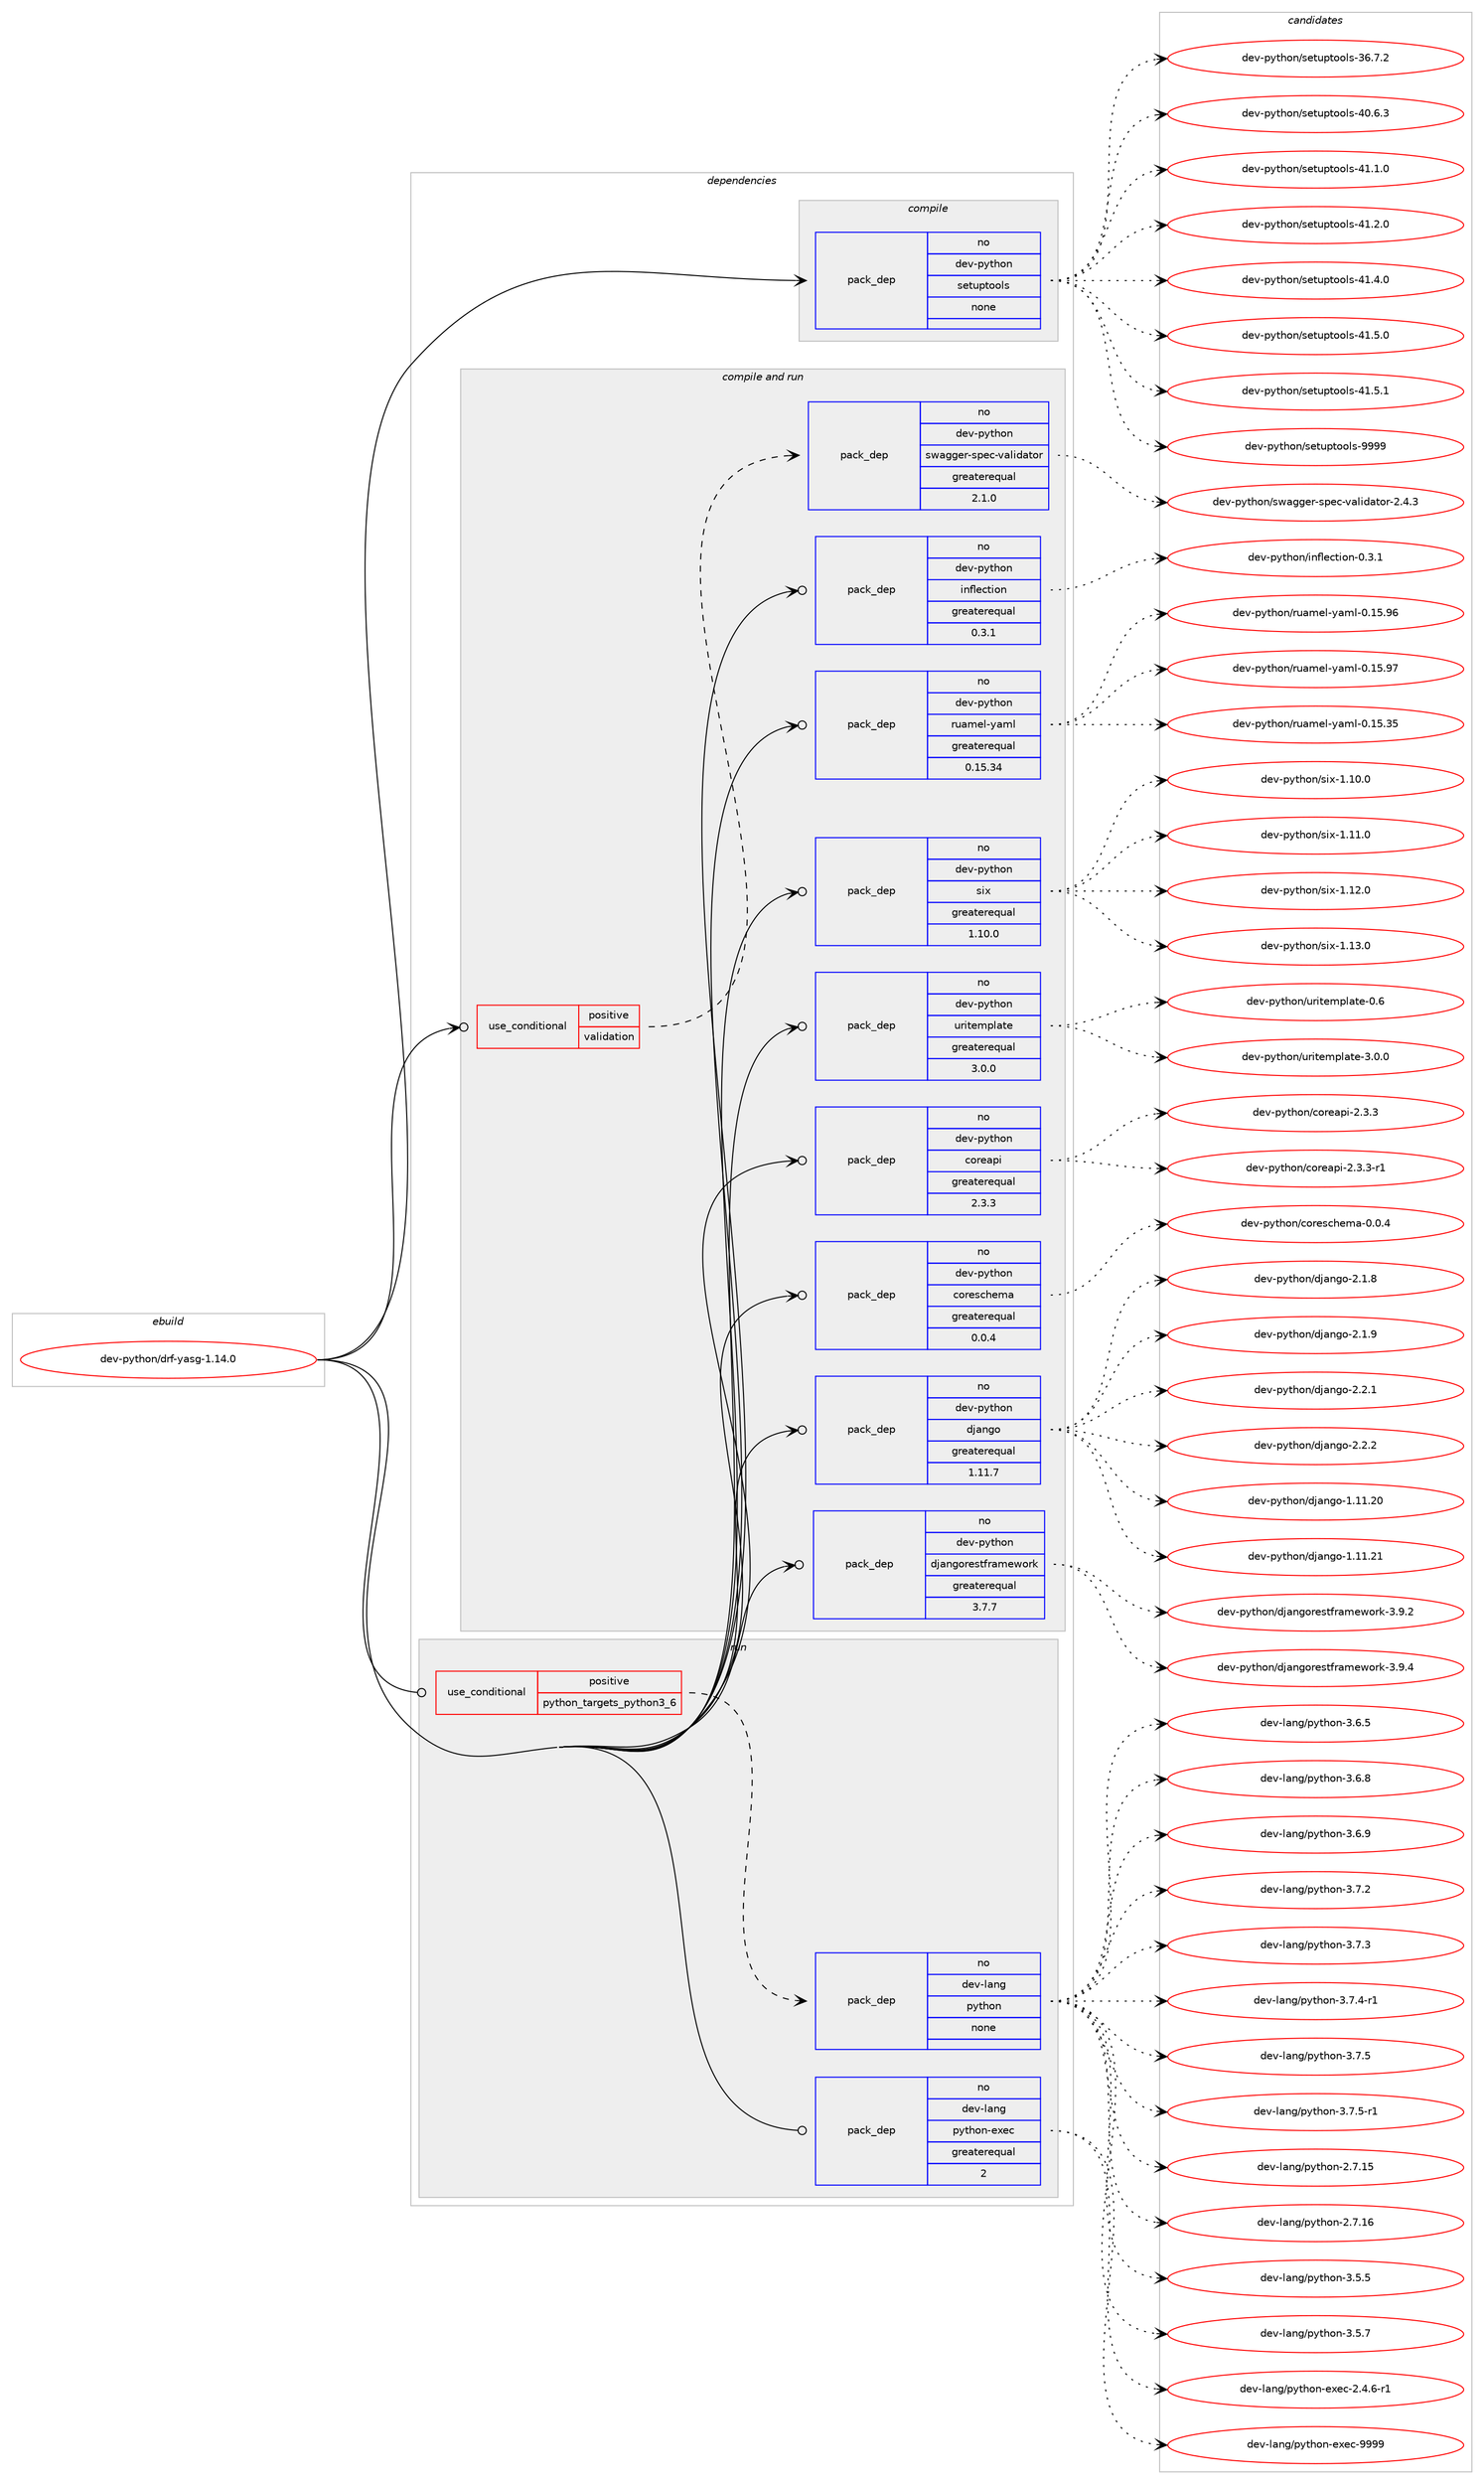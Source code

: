 digraph prolog {

# *************
# Graph options
# *************

newrank=true;
concentrate=true;
compound=true;
graph [rankdir=LR,fontname=Helvetica,fontsize=10,ranksep=1.5];#, ranksep=2.5, nodesep=0.2];
edge  [arrowhead=vee];
node  [fontname=Helvetica,fontsize=10];

# **********
# The ebuild
# **********

subgraph cluster_leftcol {
color=gray;
rank=same;
label=<<i>ebuild</i>>;
id [label="dev-python/drf-yasg-1.14.0", color=red, width=4, href="../dev-python/drf-yasg-1.14.0.svg"];
}

# ****************
# The dependencies
# ****************

subgraph cluster_midcol {
color=gray;
label=<<i>dependencies</i>>;
subgraph cluster_compile {
fillcolor="#eeeeee";
style=filled;
label=<<i>compile</i>>;
subgraph pack452233 {
dependency602880 [label=<<TABLE BORDER="0" CELLBORDER="1" CELLSPACING="0" CELLPADDING="4" WIDTH="220"><TR><TD ROWSPAN="6" CELLPADDING="30">pack_dep</TD></TR><TR><TD WIDTH="110">no</TD></TR><TR><TD>dev-python</TD></TR><TR><TD>setuptools</TD></TR><TR><TD>none</TD></TR><TR><TD></TD></TR></TABLE>>, shape=none, color=blue];
}
id:e -> dependency602880:w [weight=20,style="solid",arrowhead="vee"];
}
subgraph cluster_compileandrun {
fillcolor="#eeeeee";
style=filled;
label=<<i>compile and run</i>>;
subgraph cond138853 {
dependency602881 [label=<<TABLE BORDER="0" CELLBORDER="1" CELLSPACING="0" CELLPADDING="4"><TR><TD ROWSPAN="3" CELLPADDING="10">use_conditional</TD></TR><TR><TD>positive</TD></TR><TR><TD>validation</TD></TR></TABLE>>, shape=none, color=red];
subgraph pack452234 {
dependency602882 [label=<<TABLE BORDER="0" CELLBORDER="1" CELLSPACING="0" CELLPADDING="4" WIDTH="220"><TR><TD ROWSPAN="6" CELLPADDING="30">pack_dep</TD></TR><TR><TD WIDTH="110">no</TD></TR><TR><TD>dev-python</TD></TR><TR><TD>swagger-spec-validator</TD></TR><TR><TD>greaterequal</TD></TR><TR><TD>2.1.0</TD></TR></TABLE>>, shape=none, color=blue];
}
dependency602881:e -> dependency602882:w [weight=20,style="dashed",arrowhead="vee"];
}
id:e -> dependency602881:w [weight=20,style="solid",arrowhead="odotvee"];
subgraph pack452235 {
dependency602883 [label=<<TABLE BORDER="0" CELLBORDER="1" CELLSPACING="0" CELLPADDING="4" WIDTH="220"><TR><TD ROWSPAN="6" CELLPADDING="30">pack_dep</TD></TR><TR><TD WIDTH="110">no</TD></TR><TR><TD>dev-python</TD></TR><TR><TD>coreapi</TD></TR><TR><TD>greaterequal</TD></TR><TR><TD>2.3.3</TD></TR></TABLE>>, shape=none, color=blue];
}
id:e -> dependency602883:w [weight=20,style="solid",arrowhead="odotvee"];
subgraph pack452236 {
dependency602884 [label=<<TABLE BORDER="0" CELLBORDER="1" CELLSPACING="0" CELLPADDING="4" WIDTH="220"><TR><TD ROWSPAN="6" CELLPADDING="30">pack_dep</TD></TR><TR><TD WIDTH="110">no</TD></TR><TR><TD>dev-python</TD></TR><TR><TD>coreschema</TD></TR><TR><TD>greaterequal</TD></TR><TR><TD>0.0.4</TD></TR></TABLE>>, shape=none, color=blue];
}
id:e -> dependency602884:w [weight=20,style="solid",arrowhead="odotvee"];
subgraph pack452237 {
dependency602885 [label=<<TABLE BORDER="0" CELLBORDER="1" CELLSPACING="0" CELLPADDING="4" WIDTH="220"><TR><TD ROWSPAN="6" CELLPADDING="30">pack_dep</TD></TR><TR><TD WIDTH="110">no</TD></TR><TR><TD>dev-python</TD></TR><TR><TD>django</TD></TR><TR><TD>greaterequal</TD></TR><TR><TD>1.11.7</TD></TR></TABLE>>, shape=none, color=blue];
}
id:e -> dependency602885:w [weight=20,style="solid",arrowhead="odotvee"];
subgraph pack452238 {
dependency602886 [label=<<TABLE BORDER="0" CELLBORDER="1" CELLSPACING="0" CELLPADDING="4" WIDTH="220"><TR><TD ROWSPAN="6" CELLPADDING="30">pack_dep</TD></TR><TR><TD WIDTH="110">no</TD></TR><TR><TD>dev-python</TD></TR><TR><TD>djangorestframework</TD></TR><TR><TD>greaterequal</TD></TR><TR><TD>3.7.7</TD></TR></TABLE>>, shape=none, color=blue];
}
id:e -> dependency602886:w [weight=20,style="solid",arrowhead="odotvee"];
subgraph pack452239 {
dependency602887 [label=<<TABLE BORDER="0" CELLBORDER="1" CELLSPACING="0" CELLPADDING="4" WIDTH="220"><TR><TD ROWSPAN="6" CELLPADDING="30">pack_dep</TD></TR><TR><TD WIDTH="110">no</TD></TR><TR><TD>dev-python</TD></TR><TR><TD>inflection</TD></TR><TR><TD>greaterequal</TD></TR><TR><TD>0.3.1</TD></TR></TABLE>>, shape=none, color=blue];
}
id:e -> dependency602887:w [weight=20,style="solid",arrowhead="odotvee"];
subgraph pack452240 {
dependency602888 [label=<<TABLE BORDER="0" CELLBORDER="1" CELLSPACING="0" CELLPADDING="4" WIDTH="220"><TR><TD ROWSPAN="6" CELLPADDING="30">pack_dep</TD></TR><TR><TD WIDTH="110">no</TD></TR><TR><TD>dev-python</TD></TR><TR><TD>ruamel-yaml</TD></TR><TR><TD>greaterequal</TD></TR><TR><TD>0.15.34</TD></TR></TABLE>>, shape=none, color=blue];
}
id:e -> dependency602888:w [weight=20,style="solid",arrowhead="odotvee"];
subgraph pack452241 {
dependency602889 [label=<<TABLE BORDER="0" CELLBORDER="1" CELLSPACING="0" CELLPADDING="4" WIDTH="220"><TR><TD ROWSPAN="6" CELLPADDING="30">pack_dep</TD></TR><TR><TD WIDTH="110">no</TD></TR><TR><TD>dev-python</TD></TR><TR><TD>six</TD></TR><TR><TD>greaterequal</TD></TR><TR><TD>1.10.0</TD></TR></TABLE>>, shape=none, color=blue];
}
id:e -> dependency602889:w [weight=20,style="solid",arrowhead="odotvee"];
subgraph pack452242 {
dependency602890 [label=<<TABLE BORDER="0" CELLBORDER="1" CELLSPACING="0" CELLPADDING="4" WIDTH="220"><TR><TD ROWSPAN="6" CELLPADDING="30">pack_dep</TD></TR><TR><TD WIDTH="110">no</TD></TR><TR><TD>dev-python</TD></TR><TR><TD>uritemplate</TD></TR><TR><TD>greaterequal</TD></TR><TR><TD>3.0.0</TD></TR></TABLE>>, shape=none, color=blue];
}
id:e -> dependency602890:w [weight=20,style="solid",arrowhead="odotvee"];
}
subgraph cluster_run {
fillcolor="#eeeeee";
style=filled;
label=<<i>run</i>>;
subgraph cond138854 {
dependency602891 [label=<<TABLE BORDER="0" CELLBORDER="1" CELLSPACING="0" CELLPADDING="4"><TR><TD ROWSPAN="3" CELLPADDING="10">use_conditional</TD></TR><TR><TD>positive</TD></TR><TR><TD>python_targets_python3_6</TD></TR></TABLE>>, shape=none, color=red];
subgraph pack452243 {
dependency602892 [label=<<TABLE BORDER="0" CELLBORDER="1" CELLSPACING="0" CELLPADDING="4" WIDTH="220"><TR><TD ROWSPAN="6" CELLPADDING="30">pack_dep</TD></TR><TR><TD WIDTH="110">no</TD></TR><TR><TD>dev-lang</TD></TR><TR><TD>python</TD></TR><TR><TD>none</TD></TR><TR><TD></TD></TR></TABLE>>, shape=none, color=blue];
}
dependency602891:e -> dependency602892:w [weight=20,style="dashed",arrowhead="vee"];
}
id:e -> dependency602891:w [weight=20,style="solid",arrowhead="odot"];
subgraph pack452244 {
dependency602893 [label=<<TABLE BORDER="0" CELLBORDER="1" CELLSPACING="0" CELLPADDING="4" WIDTH="220"><TR><TD ROWSPAN="6" CELLPADDING="30">pack_dep</TD></TR><TR><TD WIDTH="110">no</TD></TR><TR><TD>dev-lang</TD></TR><TR><TD>python-exec</TD></TR><TR><TD>greaterequal</TD></TR><TR><TD>2</TD></TR></TABLE>>, shape=none, color=blue];
}
id:e -> dependency602893:w [weight=20,style="solid",arrowhead="odot"];
}
}

# **************
# The candidates
# **************

subgraph cluster_choices {
rank=same;
color=gray;
label=<<i>candidates</i>>;

subgraph choice452233 {
color=black;
nodesep=1;
choice100101118451121211161041111104711510111611711211611111110811545515446554650 [label="dev-python/setuptools-36.7.2", color=red, width=4,href="../dev-python/setuptools-36.7.2.svg"];
choice100101118451121211161041111104711510111611711211611111110811545524846544651 [label="dev-python/setuptools-40.6.3", color=red, width=4,href="../dev-python/setuptools-40.6.3.svg"];
choice100101118451121211161041111104711510111611711211611111110811545524946494648 [label="dev-python/setuptools-41.1.0", color=red, width=4,href="../dev-python/setuptools-41.1.0.svg"];
choice100101118451121211161041111104711510111611711211611111110811545524946504648 [label="dev-python/setuptools-41.2.0", color=red, width=4,href="../dev-python/setuptools-41.2.0.svg"];
choice100101118451121211161041111104711510111611711211611111110811545524946524648 [label="dev-python/setuptools-41.4.0", color=red, width=4,href="../dev-python/setuptools-41.4.0.svg"];
choice100101118451121211161041111104711510111611711211611111110811545524946534648 [label="dev-python/setuptools-41.5.0", color=red, width=4,href="../dev-python/setuptools-41.5.0.svg"];
choice100101118451121211161041111104711510111611711211611111110811545524946534649 [label="dev-python/setuptools-41.5.1", color=red, width=4,href="../dev-python/setuptools-41.5.1.svg"];
choice10010111845112121116104111110471151011161171121161111111081154557575757 [label="dev-python/setuptools-9999", color=red, width=4,href="../dev-python/setuptools-9999.svg"];
dependency602880:e -> choice100101118451121211161041111104711510111611711211611111110811545515446554650:w [style=dotted,weight="100"];
dependency602880:e -> choice100101118451121211161041111104711510111611711211611111110811545524846544651:w [style=dotted,weight="100"];
dependency602880:e -> choice100101118451121211161041111104711510111611711211611111110811545524946494648:w [style=dotted,weight="100"];
dependency602880:e -> choice100101118451121211161041111104711510111611711211611111110811545524946504648:w [style=dotted,weight="100"];
dependency602880:e -> choice100101118451121211161041111104711510111611711211611111110811545524946524648:w [style=dotted,weight="100"];
dependency602880:e -> choice100101118451121211161041111104711510111611711211611111110811545524946534648:w [style=dotted,weight="100"];
dependency602880:e -> choice100101118451121211161041111104711510111611711211611111110811545524946534649:w [style=dotted,weight="100"];
dependency602880:e -> choice10010111845112121116104111110471151011161171121161111111081154557575757:w [style=dotted,weight="100"];
}
subgraph choice452234 {
color=black;
nodesep=1;
choice1001011184511212111610411111047115119971031031011144511511210199451189710810510097116111114455046524651 [label="dev-python/swagger-spec-validator-2.4.3", color=red, width=4,href="../dev-python/swagger-spec-validator-2.4.3.svg"];
dependency602882:e -> choice1001011184511212111610411111047115119971031031011144511511210199451189710810510097116111114455046524651:w [style=dotted,weight="100"];
}
subgraph choice452235 {
color=black;
nodesep=1;
choice10010111845112121116104111110479911111410197112105455046514651 [label="dev-python/coreapi-2.3.3", color=red, width=4,href="../dev-python/coreapi-2.3.3.svg"];
choice100101118451121211161041111104799111114101971121054550465146514511449 [label="dev-python/coreapi-2.3.3-r1", color=red, width=4,href="../dev-python/coreapi-2.3.3-r1.svg"];
dependency602883:e -> choice10010111845112121116104111110479911111410197112105455046514651:w [style=dotted,weight="100"];
dependency602883:e -> choice100101118451121211161041111104799111114101971121054550465146514511449:w [style=dotted,weight="100"];
}
subgraph choice452236 {
color=black;
nodesep=1;
choice1001011184511212111610411111047991111141011159910410110997454846484652 [label="dev-python/coreschema-0.0.4", color=red, width=4,href="../dev-python/coreschema-0.0.4.svg"];
dependency602884:e -> choice1001011184511212111610411111047991111141011159910410110997454846484652:w [style=dotted,weight="100"];
}
subgraph choice452237 {
color=black;
nodesep=1;
choice1001011184511212111610411111047100106971101031114549464949465048 [label="dev-python/django-1.11.20", color=red, width=4,href="../dev-python/django-1.11.20.svg"];
choice1001011184511212111610411111047100106971101031114549464949465049 [label="dev-python/django-1.11.21", color=red, width=4,href="../dev-python/django-1.11.21.svg"];
choice100101118451121211161041111104710010697110103111455046494656 [label="dev-python/django-2.1.8", color=red, width=4,href="../dev-python/django-2.1.8.svg"];
choice100101118451121211161041111104710010697110103111455046494657 [label="dev-python/django-2.1.9", color=red, width=4,href="../dev-python/django-2.1.9.svg"];
choice100101118451121211161041111104710010697110103111455046504649 [label="dev-python/django-2.2.1", color=red, width=4,href="../dev-python/django-2.2.1.svg"];
choice100101118451121211161041111104710010697110103111455046504650 [label="dev-python/django-2.2.2", color=red, width=4,href="../dev-python/django-2.2.2.svg"];
dependency602885:e -> choice1001011184511212111610411111047100106971101031114549464949465048:w [style=dotted,weight="100"];
dependency602885:e -> choice1001011184511212111610411111047100106971101031114549464949465049:w [style=dotted,weight="100"];
dependency602885:e -> choice100101118451121211161041111104710010697110103111455046494656:w [style=dotted,weight="100"];
dependency602885:e -> choice100101118451121211161041111104710010697110103111455046494657:w [style=dotted,weight="100"];
dependency602885:e -> choice100101118451121211161041111104710010697110103111455046504649:w [style=dotted,weight="100"];
dependency602885:e -> choice100101118451121211161041111104710010697110103111455046504650:w [style=dotted,weight="100"];
}
subgraph choice452238 {
color=black;
nodesep=1;
choice10010111845112121116104111110471001069711010311111410111511610211497109101119111114107455146574650 [label="dev-python/djangorestframework-3.9.2", color=red, width=4,href="../dev-python/djangorestframework-3.9.2.svg"];
choice10010111845112121116104111110471001069711010311111410111511610211497109101119111114107455146574652 [label="dev-python/djangorestframework-3.9.4", color=red, width=4,href="../dev-python/djangorestframework-3.9.4.svg"];
dependency602886:e -> choice10010111845112121116104111110471001069711010311111410111511610211497109101119111114107455146574650:w [style=dotted,weight="100"];
dependency602886:e -> choice10010111845112121116104111110471001069711010311111410111511610211497109101119111114107455146574652:w [style=dotted,weight="100"];
}
subgraph choice452239 {
color=black;
nodesep=1;
choice100101118451121211161041111104710511010210810199116105111110454846514649 [label="dev-python/inflection-0.3.1", color=red, width=4,href="../dev-python/inflection-0.3.1.svg"];
dependency602887:e -> choice100101118451121211161041111104710511010210810199116105111110454846514649:w [style=dotted,weight="100"];
}
subgraph choice452240 {
color=black;
nodesep=1;
choice10010111845112121116104111110471141179710910110845121971091084548464953465153 [label="dev-python/ruamel-yaml-0.15.35", color=red, width=4,href="../dev-python/ruamel-yaml-0.15.35.svg"];
choice10010111845112121116104111110471141179710910110845121971091084548464953465754 [label="dev-python/ruamel-yaml-0.15.96", color=red, width=4,href="../dev-python/ruamel-yaml-0.15.96.svg"];
choice10010111845112121116104111110471141179710910110845121971091084548464953465755 [label="dev-python/ruamel-yaml-0.15.97", color=red, width=4,href="../dev-python/ruamel-yaml-0.15.97.svg"];
dependency602888:e -> choice10010111845112121116104111110471141179710910110845121971091084548464953465153:w [style=dotted,weight="100"];
dependency602888:e -> choice10010111845112121116104111110471141179710910110845121971091084548464953465754:w [style=dotted,weight="100"];
dependency602888:e -> choice10010111845112121116104111110471141179710910110845121971091084548464953465755:w [style=dotted,weight="100"];
}
subgraph choice452241 {
color=black;
nodesep=1;
choice100101118451121211161041111104711510512045494649484648 [label="dev-python/six-1.10.0", color=red, width=4,href="../dev-python/six-1.10.0.svg"];
choice100101118451121211161041111104711510512045494649494648 [label="dev-python/six-1.11.0", color=red, width=4,href="../dev-python/six-1.11.0.svg"];
choice100101118451121211161041111104711510512045494649504648 [label="dev-python/six-1.12.0", color=red, width=4,href="../dev-python/six-1.12.0.svg"];
choice100101118451121211161041111104711510512045494649514648 [label="dev-python/six-1.13.0", color=red, width=4,href="../dev-python/six-1.13.0.svg"];
dependency602889:e -> choice100101118451121211161041111104711510512045494649484648:w [style=dotted,weight="100"];
dependency602889:e -> choice100101118451121211161041111104711510512045494649494648:w [style=dotted,weight="100"];
dependency602889:e -> choice100101118451121211161041111104711510512045494649504648:w [style=dotted,weight="100"];
dependency602889:e -> choice100101118451121211161041111104711510512045494649514648:w [style=dotted,weight="100"];
}
subgraph choice452242 {
color=black;
nodesep=1;
choice10010111845112121116104111110471171141051161011091121089711610145484654 [label="dev-python/uritemplate-0.6", color=red, width=4,href="../dev-python/uritemplate-0.6.svg"];
choice100101118451121211161041111104711711410511610110911210897116101455146484648 [label="dev-python/uritemplate-3.0.0", color=red, width=4,href="../dev-python/uritemplate-3.0.0.svg"];
dependency602890:e -> choice10010111845112121116104111110471171141051161011091121089711610145484654:w [style=dotted,weight="100"];
dependency602890:e -> choice100101118451121211161041111104711711410511610110911210897116101455146484648:w [style=dotted,weight="100"];
}
subgraph choice452243 {
color=black;
nodesep=1;
choice10010111845108971101034711212111610411111045504655464953 [label="dev-lang/python-2.7.15", color=red, width=4,href="../dev-lang/python-2.7.15.svg"];
choice10010111845108971101034711212111610411111045504655464954 [label="dev-lang/python-2.7.16", color=red, width=4,href="../dev-lang/python-2.7.16.svg"];
choice100101118451089711010347112121116104111110455146534653 [label="dev-lang/python-3.5.5", color=red, width=4,href="../dev-lang/python-3.5.5.svg"];
choice100101118451089711010347112121116104111110455146534655 [label="dev-lang/python-3.5.7", color=red, width=4,href="../dev-lang/python-3.5.7.svg"];
choice100101118451089711010347112121116104111110455146544653 [label="dev-lang/python-3.6.5", color=red, width=4,href="../dev-lang/python-3.6.5.svg"];
choice100101118451089711010347112121116104111110455146544656 [label="dev-lang/python-3.6.8", color=red, width=4,href="../dev-lang/python-3.6.8.svg"];
choice100101118451089711010347112121116104111110455146544657 [label="dev-lang/python-3.6.9", color=red, width=4,href="../dev-lang/python-3.6.9.svg"];
choice100101118451089711010347112121116104111110455146554650 [label="dev-lang/python-3.7.2", color=red, width=4,href="../dev-lang/python-3.7.2.svg"];
choice100101118451089711010347112121116104111110455146554651 [label="dev-lang/python-3.7.3", color=red, width=4,href="../dev-lang/python-3.7.3.svg"];
choice1001011184510897110103471121211161041111104551465546524511449 [label="dev-lang/python-3.7.4-r1", color=red, width=4,href="../dev-lang/python-3.7.4-r1.svg"];
choice100101118451089711010347112121116104111110455146554653 [label="dev-lang/python-3.7.5", color=red, width=4,href="../dev-lang/python-3.7.5.svg"];
choice1001011184510897110103471121211161041111104551465546534511449 [label="dev-lang/python-3.7.5-r1", color=red, width=4,href="../dev-lang/python-3.7.5-r1.svg"];
dependency602892:e -> choice10010111845108971101034711212111610411111045504655464953:w [style=dotted,weight="100"];
dependency602892:e -> choice10010111845108971101034711212111610411111045504655464954:w [style=dotted,weight="100"];
dependency602892:e -> choice100101118451089711010347112121116104111110455146534653:w [style=dotted,weight="100"];
dependency602892:e -> choice100101118451089711010347112121116104111110455146534655:w [style=dotted,weight="100"];
dependency602892:e -> choice100101118451089711010347112121116104111110455146544653:w [style=dotted,weight="100"];
dependency602892:e -> choice100101118451089711010347112121116104111110455146544656:w [style=dotted,weight="100"];
dependency602892:e -> choice100101118451089711010347112121116104111110455146544657:w [style=dotted,weight="100"];
dependency602892:e -> choice100101118451089711010347112121116104111110455146554650:w [style=dotted,weight="100"];
dependency602892:e -> choice100101118451089711010347112121116104111110455146554651:w [style=dotted,weight="100"];
dependency602892:e -> choice1001011184510897110103471121211161041111104551465546524511449:w [style=dotted,weight="100"];
dependency602892:e -> choice100101118451089711010347112121116104111110455146554653:w [style=dotted,weight="100"];
dependency602892:e -> choice1001011184510897110103471121211161041111104551465546534511449:w [style=dotted,weight="100"];
}
subgraph choice452244 {
color=black;
nodesep=1;
choice10010111845108971101034711212111610411111045101120101994550465246544511449 [label="dev-lang/python-exec-2.4.6-r1", color=red, width=4,href="../dev-lang/python-exec-2.4.6-r1.svg"];
choice10010111845108971101034711212111610411111045101120101994557575757 [label="dev-lang/python-exec-9999", color=red, width=4,href="../dev-lang/python-exec-9999.svg"];
dependency602893:e -> choice10010111845108971101034711212111610411111045101120101994550465246544511449:w [style=dotted,weight="100"];
dependency602893:e -> choice10010111845108971101034711212111610411111045101120101994557575757:w [style=dotted,weight="100"];
}
}

}
